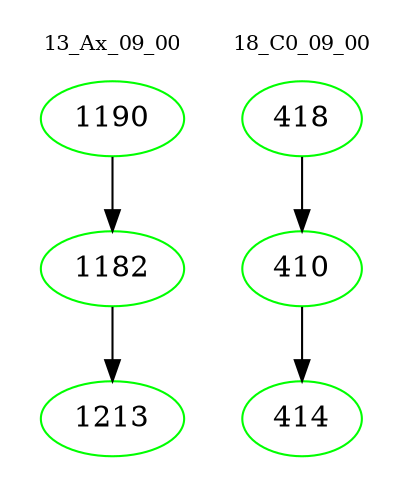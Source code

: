 digraph{
subgraph cluster_0 {
color = white
label = "13_Ax_09_00";
fontsize=10;
T0_1190 [label="1190", color="green"]
T0_1190 -> T0_1182 [color="black"]
T0_1182 [label="1182", color="green"]
T0_1182 -> T0_1213 [color="black"]
T0_1213 [label="1213", color="green"]
}
subgraph cluster_1 {
color = white
label = "18_C0_09_00";
fontsize=10;
T1_418 [label="418", color="green"]
T1_418 -> T1_410 [color="black"]
T1_410 [label="410", color="green"]
T1_410 -> T1_414 [color="black"]
T1_414 [label="414", color="green"]
}
}
